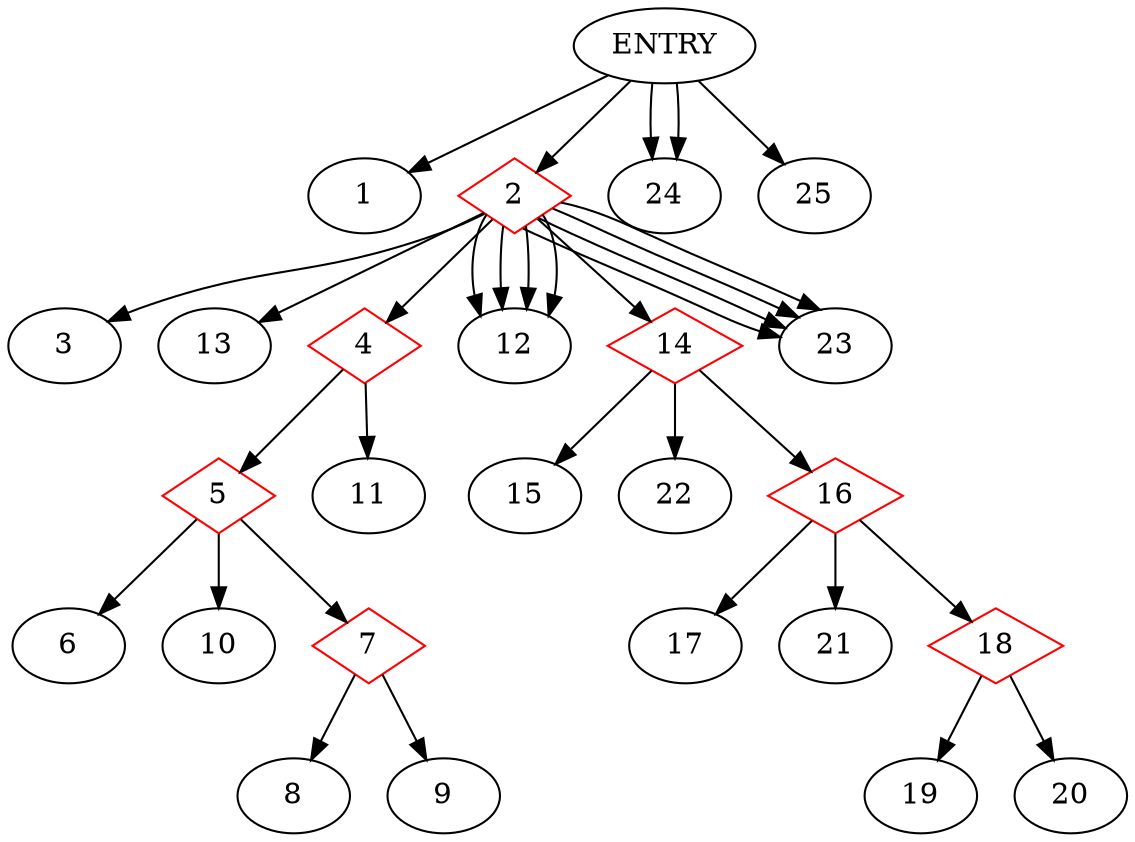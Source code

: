digraph CDG {
ENTRY -> 1
2 [shape=diamond, color=red]
ENTRY -> 2
2-> 3
2-> 13
4 [shape=diamond, color=red]
2-> 4
5 [shape=diamond, color=red]
4-> 5
4-> 11
5-> 6
5-> 10
7 [shape=diamond, color=red]
5-> 7
7-> 8
7-> 9
2-> 12
2-> 12
2-> 12
2-> 12
ENTRY -> 24
14 [shape=diamond, color=red]
2-> 14
14-> 15
14-> 22
16 [shape=diamond, color=red]
14-> 16
16-> 17
16-> 21
18 [shape=diamond, color=red]
16-> 18
18-> 19
18-> 20
2-> 23
2-> 23
2-> 23
2-> 23
ENTRY -> 24
ENTRY -> 25
}

